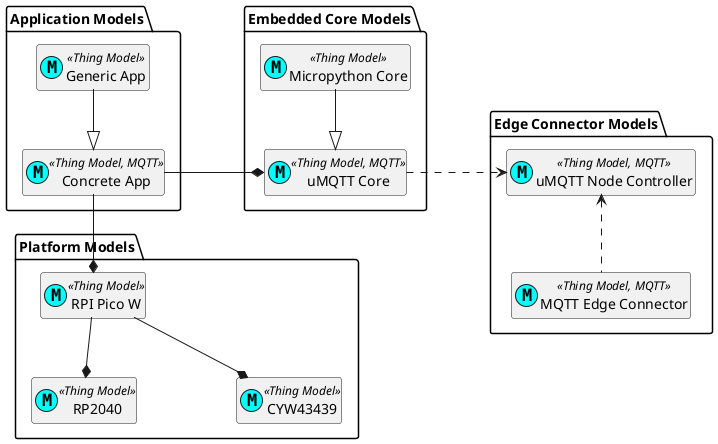 @startuml
skinparam nodesep 100
hide empty members

package "Application Models" as app {

    class "Concrete App" as concrete << (M, cyan) Thing Model, MQTT >>
    class "Generic App" as general << (M, cyan) Thing Model >>

    concrete <|-u- general
}

package "Embedded Core Models" as core {
    class "uMQTT Core" as umqtt << (M, cyan) Thing Model, MQTT >>
    class "Micropython Core" as mpy << (M, cyan) Thing Model >>

    umqtt <|-u- mpy
}

package "Platform Models" {
    class "RPI Pico W" as picow <<(M, cyan) Thing Model>>
    class "RP2040" as rp2040 <<(M, cyan) Thing Model>>
    class "CYW43439" as cyw <<(M, cyan) Thing Model>>

    picow --* rp2040
    picow --* cyw
}

package "Edge Connector Models" as edge {
    class "MQTT Edge Connector" as edgecon <<(M, cyan) Thing Model, MQTT>>
    class "uMQTT Node Controller" as ctrler <<(M, cyan) Thing Model, MQTT>>

    edgecon -u.> ctrler
}

concrete -d-* picow
concrete -r-* umqtt
umqtt -r.> ctrler

@enduml
